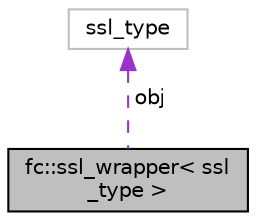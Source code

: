 digraph "fc::ssl_wrapper&lt; ssl_type &gt;"
{
  edge [fontname="Helvetica",fontsize="10",labelfontname="Helvetica",labelfontsize="10"];
  node [fontname="Helvetica",fontsize="10",shape=record];
  Node1 [label="fc::ssl_wrapper\< ssl\l_type \>",height=0.2,width=0.4,color="black", fillcolor="grey75", style="filled", fontcolor="black"];
  Node2 -> Node1 [dir="back",color="darkorchid3",fontsize="10",style="dashed",label=" obj" ];
  Node2 [label="ssl_type",height=0.2,width=0.4,color="grey75", fillcolor="white", style="filled"];
}
